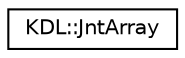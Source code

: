 digraph G
{
  edge [fontname="Helvetica",fontsize="10",labelfontname="Helvetica",labelfontsize="10"];
  node [fontname="Helvetica",fontsize="10",shape=record];
  rankdir=LR;
  Node1 [label="KDL::JntArray",height=0.2,width=0.4,color="black", fillcolor="white", style="filled",URL="$db/d00/classKDL_1_1JntArray.html",tooltip="This class represents an fixed size array containing joint values of a KDL::Chain."];
}
